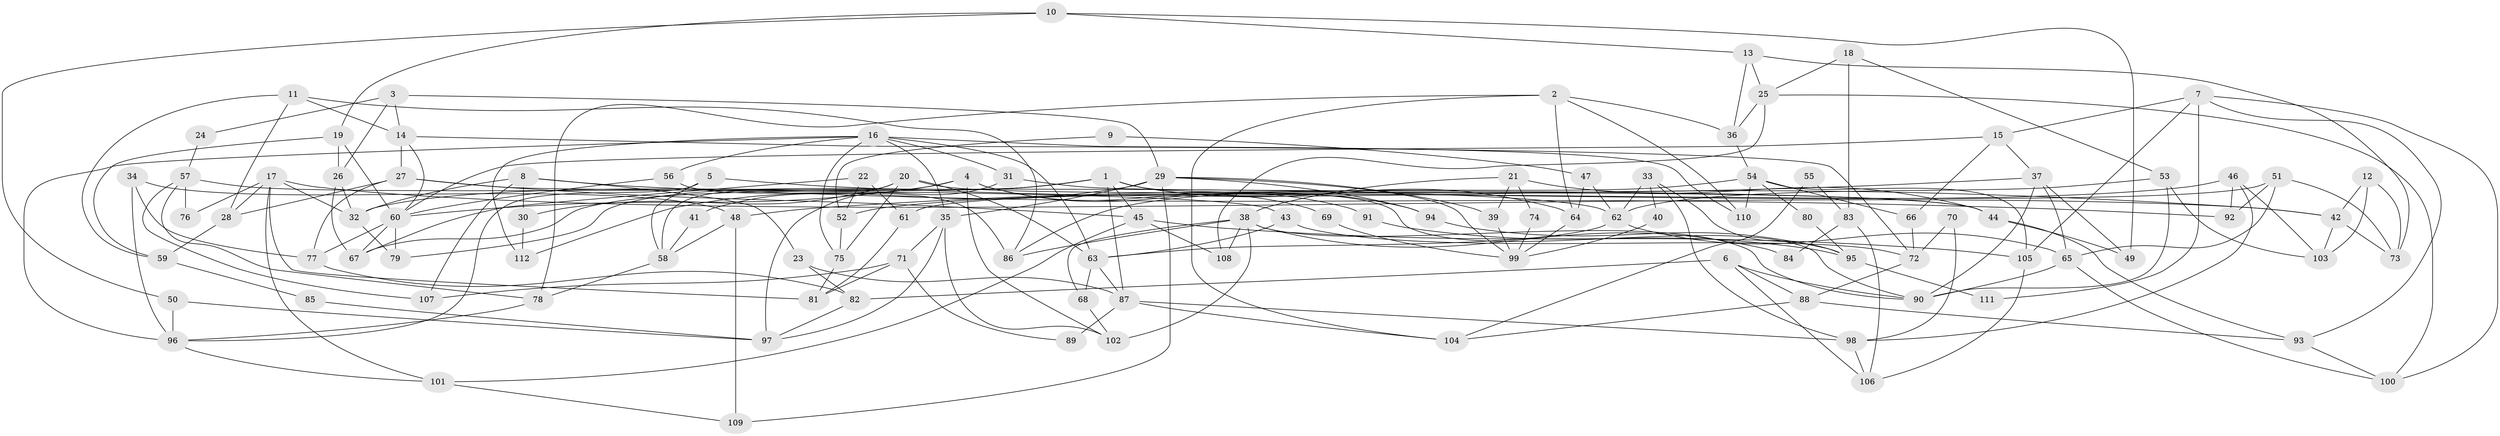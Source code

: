 // coarse degree distribution, {10: 0.01282051282051282, 7: 0.10256410256410256, 11: 0.01282051282051282, 3: 0.15384615384615385, 8: 0.02564102564102564, 5: 0.16666666666666666, 4: 0.20512820512820512, 6: 0.1794871794871795, 2: 0.1282051282051282, 12: 0.01282051282051282}
// Generated by graph-tools (version 1.1) at 2025/52/02/27/25 19:52:07]
// undirected, 112 vertices, 224 edges
graph export_dot {
graph [start="1"]
  node [color=gray90,style=filled];
  1;
  2;
  3;
  4;
  5;
  6;
  7;
  8;
  9;
  10;
  11;
  12;
  13;
  14;
  15;
  16;
  17;
  18;
  19;
  20;
  21;
  22;
  23;
  24;
  25;
  26;
  27;
  28;
  29;
  30;
  31;
  32;
  33;
  34;
  35;
  36;
  37;
  38;
  39;
  40;
  41;
  42;
  43;
  44;
  45;
  46;
  47;
  48;
  49;
  50;
  51;
  52;
  53;
  54;
  55;
  56;
  57;
  58;
  59;
  60;
  61;
  62;
  63;
  64;
  65;
  66;
  67;
  68;
  69;
  70;
  71;
  72;
  73;
  74;
  75;
  76;
  77;
  78;
  79;
  80;
  81;
  82;
  83;
  84;
  85;
  86;
  87;
  88;
  89;
  90;
  91;
  92;
  93;
  94;
  95;
  96;
  97;
  98;
  99;
  100;
  101;
  102;
  103;
  104;
  105;
  106;
  107;
  108;
  109;
  110;
  111;
  112;
  1 -- 32;
  1 -- 87;
  1 -- 45;
  1 -- 64;
  1 -- 67;
  1 -- 79;
  1 -- 90;
  1 -- 94;
  2 -- 64;
  2 -- 36;
  2 -- 78;
  2 -- 104;
  2 -- 110;
  3 -- 29;
  3 -- 14;
  3 -- 24;
  3 -- 26;
  4 -- 60;
  4 -- 102;
  4 -- 41;
  4 -- 69;
  4 -- 91;
  5 -- 42;
  5 -- 58;
  5 -- 96;
  6 -- 106;
  6 -- 90;
  6 -- 82;
  6 -- 88;
  7 -- 100;
  7 -- 15;
  7 -- 93;
  7 -- 105;
  7 -- 111;
  8 -- 32;
  8 -- 107;
  8 -- 23;
  8 -- 30;
  8 -- 92;
  9 -- 52;
  9 -- 47;
  10 -- 49;
  10 -- 50;
  10 -- 13;
  10 -- 19;
  11 -- 86;
  11 -- 59;
  11 -- 14;
  11 -- 28;
  12 -- 103;
  12 -- 42;
  12 -- 73;
  13 -- 36;
  13 -- 25;
  13 -- 73;
  14 -- 60;
  14 -- 27;
  14 -- 72;
  15 -- 60;
  15 -- 66;
  15 -- 37;
  16 -- 63;
  16 -- 96;
  16 -- 31;
  16 -- 35;
  16 -- 56;
  16 -- 75;
  16 -- 110;
  16 -- 112;
  17 -- 28;
  17 -- 81;
  17 -- 32;
  17 -- 42;
  17 -- 76;
  17 -- 101;
  18 -- 25;
  18 -- 53;
  18 -- 83;
  19 -- 26;
  19 -- 59;
  19 -- 60;
  20 -- 58;
  20 -- 63;
  20 -- 30;
  20 -- 44;
  20 -- 75;
  21 -- 38;
  21 -- 44;
  21 -- 39;
  21 -- 74;
  22 -- 52;
  22 -- 67;
  22 -- 61;
  23 -- 82;
  23 -- 87;
  24 -- 57;
  25 -- 100;
  25 -- 36;
  25 -- 108;
  26 -- 32;
  26 -- 67;
  27 -- 45;
  27 -- 28;
  27 -- 43;
  27 -- 77;
  28 -- 59;
  29 -- 109;
  29 -- 112;
  29 -- 35;
  29 -- 39;
  29 -- 94;
  29 -- 99;
  30 -- 112;
  31 -- 97;
  31 -- 44;
  32 -- 79;
  33 -- 62;
  33 -- 98;
  33 -- 40;
  33 -- 95;
  34 -- 77;
  34 -- 96;
  34 -- 48;
  35 -- 71;
  35 -- 97;
  35 -- 102;
  36 -- 54;
  37 -- 90;
  37 -- 48;
  37 -- 49;
  37 -- 65;
  38 -- 102;
  38 -- 86;
  38 -- 68;
  38 -- 84;
  38 -- 90;
  38 -- 108;
  39 -- 99;
  40 -- 99;
  41 -- 58;
  42 -- 73;
  42 -- 103;
  43 -- 72;
  43 -- 63;
  44 -- 49;
  44 -- 93;
  45 -- 108;
  45 -- 101;
  45 -- 105;
  46 -- 92;
  46 -- 103;
  46 -- 52;
  46 -- 98;
  47 -- 62;
  47 -- 64;
  48 -- 58;
  48 -- 109;
  50 -- 97;
  50 -- 96;
  51 -- 65;
  51 -- 73;
  51 -- 61;
  51 -- 92;
  52 -- 75;
  53 -- 90;
  53 -- 62;
  53 -- 103;
  54 -- 110;
  54 -- 105;
  54 -- 66;
  54 -- 80;
  54 -- 86;
  55 -- 83;
  55 -- 104;
  56 -- 60;
  56 -- 86;
  57 -- 62;
  57 -- 78;
  57 -- 76;
  57 -- 107;
  58 -- 78;
  59 -- 85;
  60 -- 67;
  60 -- 77;
  60 -- 79;
  61 -- 81;
  62 -- 65;
  62 -- 63;
  63 -- 87;
  63 -- 68;
  64 -- 99;
  65 -- 90;
  65 -- 100;
  66 -- 72;
  68 -- 102;
  69 -- 99;
  70 -- 72;
  70 -- 98;
  71 -- 81;
  71 -- 89;
  71 -- 107;
  72 -- 88;
  74 -- 99;
  75 -- 81;
  77 -- 82;
  78 -- 96;
  80 -- 95;
  82 -- 97;
  83 -- 106;
  83 -- 84;
  85 -- 97;
  87 -- 104;
  87 -- 89;
  87 -- 98;
  88 -- 93;
  88 -- 104;
  91 -- 95;
  93 -- 100;
  94 -- 95;
  95 -- 111;
  96 -- 101;
  98 -- 106;
  101 -- 109;
  105 -- 106;
}
